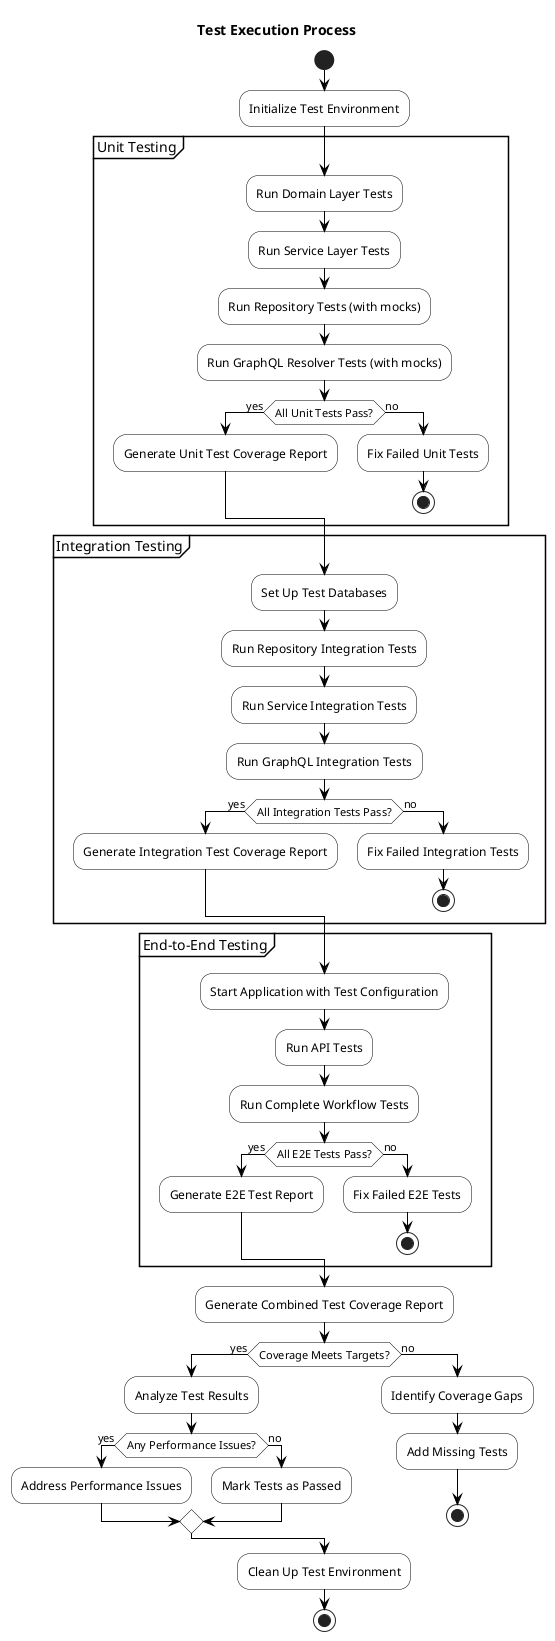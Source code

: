 @startuml STP Test Process Activity Diagram

skinparam ActivityBackgroundColor white
skinparam ActivityBorderColor black
skinparam ArrowColor black

title Test Execution Process

start

:Initialize Test Environment;

partition "Unit Testing" {
  :Run Domain Layer Tests;
  :Run Service Layer Tests;
  :Run Repository Tests (with mocks);
  :Run GraphQL Resolver Tests (with mocks);
  
  if (All Unit Tests Pass?) then (yes)
    :Generate Unit Test Coverage Report;
  else (no)
    :Fix Failed Unit Tests;
    stop
  endif
}

partition "Integration Testing" {
  :Set Up Test Databases;
  :Run Repository Integration Tests;
  :Run Service Integration Tests;
  :Run GraphQL Integration Tests;
  
  if (All Integration Tests Pass?) then (yes)
    :Generate Integration Test Coverage Report;
  else (no)
    :Fix Failed Integration Tests;
    stop
  endif
}

partition "End-to-End Testing" {
  :Start Application with Test Configuration;
  :Run API Tests;
  :Run Complete Workflow Tests;
  
  if (All E2E Tests Pass?) then (yes)
    :Generate E2E Test Report;
  else (no)
    :Fix Failed E2E Tests;
    stop
  endif
}

:Generate Combined Test Coverage Report;

if (Coverage Meets Targets?) then (yes)
  :Analyze Test Results;
  
  if (Any Performance Issues?) then (yes)
    :Address Performance Issues;
  else (no)
    :Mark Tests as Passed;
  endif
  
else (no)
  :Identify Coverage Gaps;
  :Add Missing Tests;
  stop
endif

:Clean Up Test Environment;

stop

@enduml